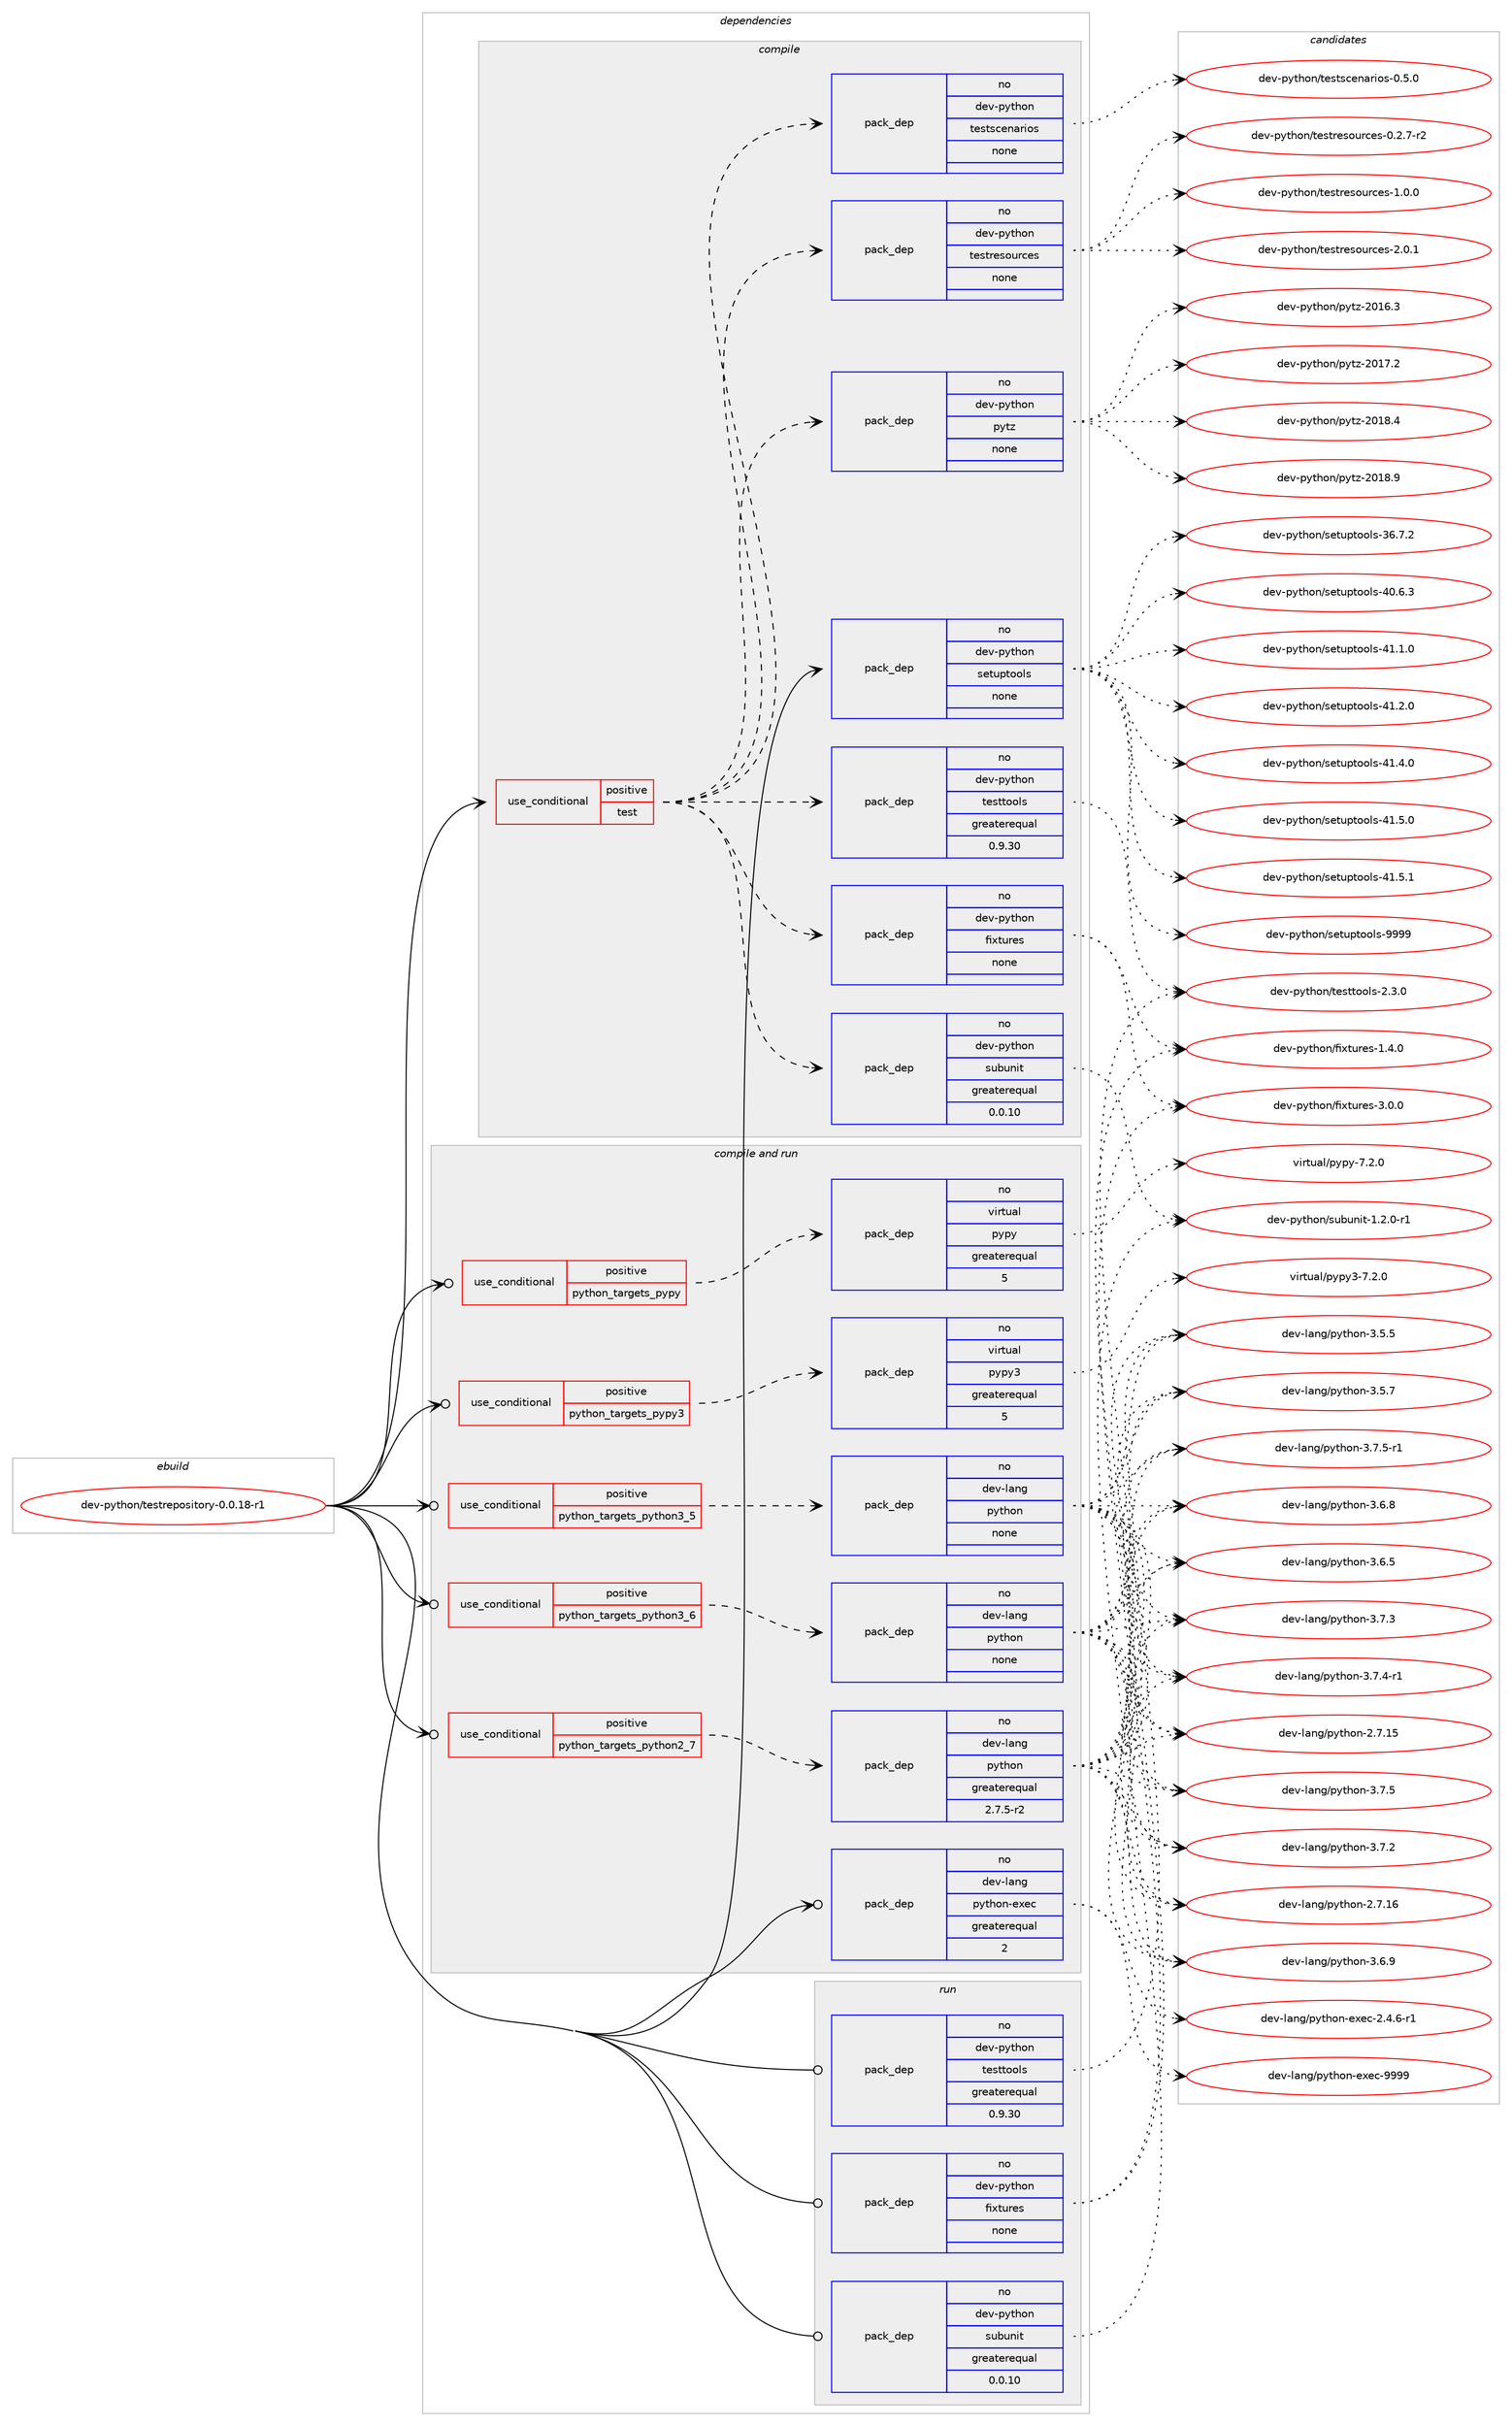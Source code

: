 digraph prolog {

# *************
# Graph options
# *************

newrank=true;
concentrate=true;
compound=true;
graph [rankdir=LR,fontname=Helvetica,fontsize=10,ranksep=1.5];#, ranksep=2.5, nodesep=0.2];
edge  [arrowhead=vee];
node  [fontname=Helvetica,fontsize=10];

# **********
# The ebuild
# **********

subgraph cluster_leftcol {
color=gray;
rank=same;
label=<<i>ebuild</i>>;
id [label="dev-python/testrepository-0.0.18-r1", color=red, width=4, href="../dev-python/testrepository-0.0.18-r1.svg"];
}

# ****************
# The dependencies
# ****************

subgraph cluster_midcol {
color=gray;
label=<<i>dependencies</i>>;
subgraph cluster_compile {
fillcolor="#eeeeee";
style=filled;
label=<<i>compile</i>>;
subgraph cond150395 {
dependency640516 [label=<<TABLE BORDER="0" CELLBORDER="1" CELLSPACING="0" CELLPADDING="4"><TR><TD ROWSPAN="3" CELLPADDING="10">use_conditional</TD></TR><TR><TD>positive</TD></TR><TR><TD>test</TD></TR></TABLE>>, shape=none, color=red];
subgraph pack478239 {
dependency640517 [label=<<TABLE BORDER="0" CELLBORDER="1" CELLSPACING="0" CELLPADDING="4" WIDTH="220"><TR><TD ROWSPAN="6" CELLPADDING="30">pack_dep</TD></TR><TR><TD WIDTH="110">no</TD></TR><TR><TD>dev-python</TD></TR><TR><TD>subunit</TD></TR><TR><TD>greaterequal</TD></TR><TR><TD>0.0.10</TD></TR></TABLE>>, shape=none, color=blue];
}
dependency640516:e -> dependency640517:w [weight=20,style="dashed",arrowhead="vee"];
subgraph pack478240 {
dependency640518 [label=<<TABLE BORDER="0" CELLBORDER="1" CELLSPACING="0" CELLPADDING="4" WIDTH="220"><TR><TD ROWSPAN="6" CELLPADDING="30">pack_dep</TD></TR><TR><TD WIDTH="110">no</TD></TR><TR><TD>dev-python</TD></TR><TR><TD>testtools</TD></TR><TR><TD>greaterequal</TD></TR><TR><TD>0.9.30</TD></TR></TABLE>>, shape=none, color=blue];
}
dependency640516:e -> dependency640518:w [weight=20,style="dashed",arrowhead="vee"];
subgraph pack478241 {
dependency640519 [label=<<TABLE BORDER="0" CELLBORDER="1" CELLSPACING="0" CELLPADDING="4" WIDTH="220"><TR><TD ROWSPAN="6" CELLPADDING="30">pack_dep</TD></TR><TR><TD WIDTH="110">no</TD></TR><TR><TD>dev-python</TD></TR><TR><TD>fixtures</TD></TR><TR><TD>none</TD></TR><TR><TD></TD></TR></TABLE>>, shape=none, color=blue];
}
dependency640516:e -> dependency640519:w [weight=20,style="dashed",arrowhead="vee"];
subgraph pack478242 {
dependency640520 [label=<<TABLE BORDER="0" CELLBORDER="1" CELLSPACING="0" CELLPADDING="4" WIDTH="220"><TR><TD ROWSPAN="6" CELLPADDING="30">pack_dep</TD></TR><TR><TD WIDTH="110">no</TD></TR><TR><TD>dev-python</TD></TR><TR><TD>testresources</TD></TR><TR><TD>none</TD></TR><TR><TD></TD></TR></TABLE>>, shape=none, color=blue];
}
dependency640516:e -> dependency640520:w [weight=20,style="dashed",arrowhead="vee"];
subgraph pack478243 {
dependency640521 [label=<<TABLE BORDER="0" CELLBORDER="1" CELLSPACING="0" CELLPADDING="4" WIDTH="220"><TR><TD ROWSPAN="6" CELLPADDING="30">pack_dep</TD></TR><TR><TD WIDTH="110">no</TD></TR><TR><TD>dev-python</TD></TR><TR><TD>testscenarios</TD></TR><TR><TD>none</TD></TR><TR><TD></TD></TR></TABLE>>, shape=none, color=blue];
}
dependency640516:e -> dependency640521:w [weight=20,style="dashed",arrowhead="vee"];
subgraph pack478244 {
dependency640522 [label=<<TABLE BORDER="0" CELLBORDER="1" CELLSPACING="0" CELLPADDING="4" WIDTH="220"><TR><TD ROWSPAN="6" CELLPADDING="30">pack_dep</TD></TR><TR><TD WIDTH="110">no</TD></TR><TR><TD>dev-python</TD></TR><TR><TD>pytz</TD></TR><TR><TD>none</TD></TR><TR><TD></TD></TR></TABLE>>, shape=none, color=blue];
}
dependency640516:e -> dependency640522:w [weight=20,style="dashed",arrowhead="vee"];
}
id:e -> dependency640516:w [weight=20,style="solid",arrowhead="vee"];
subgraph pack478245 {
dependency640523 [label=<<TABLE BORDER="0" CELLBORDER="1" CELLSPACING="0" CELLPADDING="4" WIDTH="220"><TR><TD ROWSPAN="6" CELLPADDING="30">pack_dep</TD></TR><TR><TD WIDTH="110">no</TD></TR><TR><TD>dev-python</TD></TR><TR><TD>setuptools</TD></TR><TR><TD>none</TD></TR><TR><TD></TD></TR></TABLE>>, shape=none, color=blue];
}
id:e -> dependency640523:w [weight=20,style="solid",arrowhead="vee"];
}
subgraph cluster_compileandrun {
fillcolor="#eeeeee";
style=filled;
label=<<i>compile and run</i>>;
subgraph cond150396 {
dependency640524 [label=<<TABLE BORDER="0" CELLBORDER="1" CELLSPACING="0" CELLPADDING="4"><TR><TD ROWSPAN="3" CELLPADDING="10">use_conditional</TD></TR><TR><TD>positive</TD></TR><TR><TD>python_targets_pypy</TD></TR></TABLE>>, shape=none, color=red];
subgraph pack478246 {
dependency640525 [label=<<TABLE BORDER="0" CELLBORDER="1" CELLSPACING="0" CELLPADDING="4" WIDTH="220"><TR><TD ROWSPAN="6" CELLPADDING="30">pack_dep</TD></TR><TR><TD WIDTH="110">no</TD></TR><TR><TD>virtual</TD></TR><TR><TD>pypy</TD></TR><TR><TD>greaterequal</TD></TR><TR><TD>5</TD></TR></TABLE>>, shape=none, color=blue];
}
dependency640524:e -> dependency640525:w [weight=20,style="dashed",arrowhead="vee"];
}
id:e -> dependency640524:w [weight=20,style="solid",arrowhead="odotvee"];
subgraph cond150397 {
dependency640526 [label=<<TABLE BORDER="0" CELLBORDER="1" CELLSPACING="0" CELLPADDING="4"><TR><TD ROWSPAN="3" CELLPADDING="10">use_conditional</TD></TR><TR><TD>positive</TD></TR><TR><TD>python_targets_pypy3</TD></TR></TABLE>>, shape=none, color=red];
subgraph pack478247 {
dependency640527 [label=<<TABLE BORDER="0" CELLBORDER="1" CELLSPACING="0" CELLPADDING="4" WIDTH="220"><TR><TD ROWSPAN="6" CELLPADDING="30">pack_dep</TD></TR><TR><TD WIDTH="110">no</TD></TR><TR><TD>virtual</TD></TR><TR><TD>pypy3</TD></TR><TR><TD>greaterequal</TD></TR><TR><TD>5</TD></TR></TABLE>>, shape=none, color=blue];
}
dependency640526:e -> dependency640527:w [weight=20,style="dashed",arrowhead="vee"];
}
id:e -> dependency640526:w [weight=20,style="solid",arrowhead="odotvee"];
subgraph cond150398 {
dependency640528 [label=<<TABLE BORDER="0" CELLBORDER="1" CELLSPACING="0" CELLPADDING="4"><TR><TD ROWSPAN="3" CELLPADDING="10">use_conditional</TD></TR><TR><TD>positive</TD></TR><TR><TD>python_targets_python2_7</TD></TR></TABLE>>, shape=none, color=red];
subgraph pack478248 {
dependency640529 [label=<<TABLE BORDER="0" CELLBORDER="1" CELLSPACING="0" CELLPADDING="4" WIDTH="220"><TR><TD ROWSPAN="6" CELLPADDING="30">pack_dep</TD></TR><TR><TD WIDTH="110">no</TD></TR><TR><TD>dev-lang</TD></TR><TR><TD>python</TD></TR><TR><TD>greaterequal</TD></TR><TR><TD>2.7.5-r2</TD></TR></TABLE>>, shape=none, color=blue];
}
dependency640528:e -> dependency640529:w [weight=20,style="dashed",arrowhead="vee"];
}
id:e -> dependency640528:w [weight=20,style="solid",arrowhead="odotvee"];
subgraph cond150399 {
dependency640530 [label=<<TABLE BORDER="0" CELLBORDER="1" CELLSPACING="0" CELLPADDING="4"><TR><TD ROWSPAN="3" CELLPADDING="10">use_conditional</TD></TR><TR><TD>positive</TD></TR><TR><TD>python_targets_python3_5</TD></TR></TABLE>>, shape=none, color=red];
subgraph pack478249 {
dependency640531 [label=<<TABLE BORDER="0" CELLBORDER="1" CELLSPACING="0" CELLPADDING="4" WIDTH="220"><TR><TD ROWSPAN="6" CELLPADDING="30">pack_dep</TD></TR><TR><TD WIDTH="110">no</TD></TR><TR><TD>dev-lang</TD></TR><TR><TD>python</TD></TR><TR><TD>none</TD></TR><TR><TD></TD></TR></TABLE>>, shape=none, color=blue];
}
dependency640530:e -> dependency640531:w [weight=20,style="dashed",arrowhead="vee"];
}
id:e -> dependency640530:w [weight=20,style="solid",arrowhead="odotvee"];
subgraph cond150400 {
dependency640532 [label=<<TABLE BORDER="0" CELLBORDER="1" CELLSPACING="0" CELLPADDING="4"><TR><TD ROWSPAN="3" CELLPADDING="10">use_conditional</TD></TR><TR><TD>positive</TD></TR><TR><TD>python_targets_python3_6</TD></TR></TABLE>>, shape=none, color=red];
subgraph pack478250 {
dependency640533 [label=<<TABLE BORDER="0" CELLBORDER="1" CELLSPACING="0" CELLPADDING="4" WIDTH="220"><TR><TD ROWSPAN="6" CELLPADDING="30">pack_dep</TD></TR><TR><TD WIDTH="110">no</TD></TR><TR><TD>dev-lang</TD></TR><TR><TD>python</TD></TR><TR><TD>none</TD></TR><TR><TD></TD></TR></TABLE>>, shape=none, color=blue];
}
dependency640532:e -> dependency640533:w [weight=20,style="dashed",arrowhead="vee"];
}
id:e -> dependency640532:w [weight=20,style="solid",arrowhead="odotvee"];
subgraph pack478251 {
dependency640534 [label=<<TABLE BORDER="0" CELLBORDER="1" CELLSPACING="0" CELLPADDING="4" WIDTH="220"><TR><TD ROWSPAN="6" CELLPADDING="30">pack_dep</TD></TR><TR><TD WIDTH="110">no</TD></TR><TR><TD>dev-lang</TD></TR><TR><TD>python-exec</TD></TR><TR><TD>greaterequal</TD></TR><TR><TD>2</TD></TR></TABLE>>, shape=none, color=blue];
}
id:e -> dependency640534:w [weight=20,style="solid",arrowhead="odotvee"];
}
subgraph cluster_run {
fillcolor="#eeeeee";
style=filled;
label=<<i>run</i>>;
subgraph pack478252 {
dependency640535 [label=<<TABLE BORDER="0" CELLBORDER="1" CELLSPACING="0" CELLPADDING="4" WIDTH="220"><TR><TD ROWSPAN="6" CELLPADDING="30">pack_dep</TD></TR><TR><TD WIDTH="110">no</TD></TR><TR><TD>dev-python</TD></TR><TR><TD>fixtures</TD></TR><TR><TD>none</TD></TR><TR><TD></TD></TR></TABLE>>, shape=none, color=blue];
}
id:e -> dependency640535:w [weight=20,style="solid",arrowhead="odot"];
subgraph pack478253 {
dependency640536 [label=<<TABLE BORDER="0" CELLBORDER="1" CELLSPACING="0" CELLPADDING="4" WIDTH="220"><TR><TD ROWSPAN="6" CELLPADDING="30">pack_dep</TD></TR><TR><TD WIDTH="110">no</TD></TR><TR><TD>dev-python</TD></TR><TR><TD>subunit</TD></TR><TR><TD>greaterequal</TD></TR><TR><TD>0.0.10</TD></TR></TABLE>>, shape=none, color=blue];
}
id:e -> dependency640536:w [weight=20,style="solid",arrowhead="odot"];
subgraph pack478254 {
dependency640537 [label=<<TABLE BORDER="0" CELLBORDER="1" CELLSPACING="0" CELLPADDING="4" WIDTH="220"><TR><TD ROWSPAN="6" CELLPADDING="30">pack_dep</TD></TR><TR><TD WIDTH="110">no</TD></TR><TR><TD>dev-python</TD></TR><TR><TD>testtools</TD></TR><TR><TD>greaterequal</TD></TR><TR><TD>0.9.30</TD></TR></TABLE>>, shape=none, color=blue];
}
id:e -> dependency640537:w [weight=20,style="solid",arrowhead="odot"];
}
}

# **************
# The candidates
# **************

subgraph cluster_choices {
rank=same;
color=gray;
label=<<i>candidates</i>>;

subgraph choice478239 {
color=black;
nodesep=1;
choice1001011184511212111610411111047115117981171101051164549465046484511449 [label="dev-python/subunit-1.2.0-r1", color=red, width=4,href="../dev-python/subunit-1.2.0-r1.svg"];
dependency640517:e -> choice1001011184511212111610411111047115117981171101051164549465046484511449:w [style=dotted,weight="100"];
}
subgraph choice478240 {
color=black;
nodesep=1;
choice1001011184511212111610411111047116101115116116111111108115455046514648 [label="dev-python/testtools-2.3.0", color=red, width=4,href="../dev-python/testtools-2.3.0.svg"];
dependency640518:e -> choice1001011184511212111610411111047116101115116116111111108115455046514648:w [style=dotted,weight="100"];
}
subgraph choice478241 {
color=black;
nodesep=1;
choice1001011184511212111610411111047102105120116117114101115454946524648 [label="dev-python/fixtures-1.4.0", color=red, width=4,href="../dev-python/fixtures-1.4.0.svg"];
choice1001011184511212111610411111047102105120116117114101115455146484648 [label="dev-python/fixtures-3.0.0", color=red, width=4,href="../dev-python/fixtures-3.0.0.svg"];
dependency640519:e -> choice1001011184511212111610411111047102105120116117114101115454946524648:w [style=dotted,weight="100"];
dependency640519:e -> choice1001011184511212111610411111047102105120116117114101115455146484648:w [style=dotted,weight="100"];
}
subgraph choice478242 {
color=black;
nodesep=1;
choice1001011184511212111610411111047116101115116114101115111117114991011154548465046554511450 [label="dev-python/testresources-0.2.7-r2", color=red, width=4,href="../dev-python/testresources-0.2.7-r2.svg"];
choice100101118451121211161041111104711610111511611410111511111711499101115454946484648 [label="dev-python/testresources-1.0.0", color=red, width=4,href="../dev-python/testresources-1.0.0.svg"];
choice100101118451121211161041111104711610111511611410111511111711499101115455046484649 [label="dev-python/testresources-2.0.1", color=red, width=4,href="../dev-python/testresources-2.0.1.svg"];
dependency640520:e -> choice1001011184511212111610411111047116101115116114101115111117114991011154548465046554511450:w [style=dotted,weight="100"];
dependency640520:e -> choice100101118451121211161041111104711610111511611410111511111711499101115454946484648:w [style=dotted,weight="100"];
dependency640520:e -> choice100101118451121211161041111104711610111511611410111511111711499101115455046484649:w [style=dotted,weight="100"];
}
subgraph choice478243 {
color=black;
nodesep=1;
choice10010111845112121116104111110471161011151161159910111097114105111115454846534648 [label="dev-python/testscenarios-0.5.0", color=red, width=4,href="../dev-python/testscenarios-0.5.0.svg"];
dependency640521:e -> choice10010111845112121116104111110471161011151161159910111097114105111115454846534648:w [style=dotted,weight="100"];
}
subgraph choice478244 {
color=black;
nodesep=1;
choice100101118451121211161041111104711212111612245504849544651 [label="dev-python/pytz-2016.3", color=red, width=4,href="../dev-python/pytz-2016.3.svg"];
choice100101118451121211161041111104711212111612245504849554650 [label="dev-python/pytz-2017.2", color=red, width=4,href="../dev-python/pytz-2017.2.svg"];
choice100101118451121211161041111104711212111612245504849564652 [label="dev-python/pytz-2018.4", color=red, width=4,href="../dev-python/pytz-2018.4.svg"];
choice100101118451121211161041111104711212111612245504849564657 [label="dev-python/pytz-2018.9", color=red, width=4,href="../dev-python/pytz-2018.9.svg"];
dependency640522:e -> choice100101118451121211161041111104711212111612245504849544651:w [style=dotted,weight="100"];
dependency640522:e -> choice100101118451121211161041111104711212111612245504849554650:w [style=dotted,weight="100"];
dependency640522:e -> choice100101118451121211161041111104711212111612245504849564652:w [style=dotted,weight="100"];
dependency640522:e -> choice100101118451121211161041111104711212111612245504849564657:w [style=dotted,weight="100"];
}
subgraph choice478245 {
color=black;
nodesep=1;
choice100101118451121211161041111104711510111611711211611111110811545515446554650 [label="dev-python/setuptools-36.7.2", color=red, width=4,href="../dev-python/setuptools-36.7.2.svg"];
choice100101118451121211161041111104711510111611711211611111110811545524846544651 [label="dev-python/setuptools-40.6.3", color=red, width=4,href="../dev-python/setuptools-40.6.3.svg"];
choice100101118451121211161041111104711510111611711211611111110811545524946494648 [label="dev-python/setuptools-41.1.0", color=red, width=4,href="../dev-python/setuptools-41.1.0.svg"];
choice100101118451121211161041111104711510111611711211611111110811545524946504648 [label="dev-python/setuptools-41.2.0", color=red, width=4,href="../dev-python/setuptools-41.2.0.svg"];
choice100101118451121211161041111104711510111611711211611111110811545524946524648 [label="dev-python/setuptools-41.4.0", color=red, width=4,href="../dev-python/setuptools-41.4.0.svg"];
choice100101118451121211161041111104711510111611711211611111110811545524946534648 [label="dev-python/setuptools-41.5.0", color=red, width=4,href="../dev-python/setuptools-41.5.0.svg"];
choice100101118451121211161041111104711510111611711211611111110811545524946534649 [label="dev-python/setuptools-41.5.1", color=red, width=4,href="../dev-python/setuptools-41.5.1.svg"];
choice10010111845112121116104111110471151011161171121161111111081154557575757 [label="dev-python/setuptools-9999", color=red, width=4,href="../dev-python/setuptools-9999.svg"];
dependency640523:e -> choice100101118451121211161041111104711510111611711211611111110811545515446554650:w [style=dotted,weight="100"];
dependency640523:e -> choice100101118451121211161041111104711510111611711211611111110811545524846544651:w [style=dotted,weight="100"];
dependency640523:e -> choice100101118451121211161041111104711510111611711211611111110811545524946494648:w [style=dotted,weight="100"];
dependency640523:e -> choice100101118451121211161041111104711510111611711211611111110811545524946504648:w [style=dotted,weight="100"];
dependency640523:e -> choice100101118451121211161041111104711510111611711211611111110811545524946524648:w [style=dotted,weight="100"];
dependency640523:e -> choice100101118451121211161041111104711510111611711211611111110811545524946534648:w [style=dotted,weight="100"];
dependency640523:e -> choice100101118451121211161041111104711510111611711211611111110811545524946534649:w [style=dotted,weight="100"];
dependency640523:e -> choice10010111845112121116104111110471151011161171121161111111081154557575757:w [style=dotted,weight="100"];
}
subgraph choice478246 {
color=black;
nodesep=1;
choice1181051141161179710847112121112121455546504648 [label="virtual/pypy-7.2.0", color=red, width=4,href="../virtual/pypy-7.2.0.svg"];
dependency640525:e -> choice1181051141161179710847112121112121455546504648:w [style=dotted,weight="100"];
}
subgraph choice478247 {
color=black;
nodesep=1;
choice118105114116117971084711212111212151455546504648 [label="virtual/pypy3-7.2.0", color=red, width=4,href="../virtual/pypy3-7.2.0.svg"];
dependency640527:e -> choice118105114116117971084711212111212151455546504648:w [style=dotted,weight="100"];
}
subgraph choice478248 {
color=black;
nodesep=1;
choice10010111845108971101034711212111610411111045504655464953 [label="dev-lang/python-2.7.15", color=red, width=4,href="../dev-lang/python-2.7.15.svg"];
choice10010111845108971101034711212111610411111045504655464954 [label="dev-lang/python-2.7.16", color=red, width=4,href="../dev-lang/python-2.7.16.svg"];
choice100101118451089711010347112121116104111110455146534653 [label="dev-lang/python-3.5.5", color=red, width=4,href="../dev-lang/python-3.5.5.svg"];
choice100101118451089711010347112121116104111110455146534655 [label="dev-lang/python-3.5.7", color=red, width=4,href="../dev-lang/python-3.5.7.svg"];
choice100101118451089711010347112121116104111110455146544653 [label="dev-lang/python-3.6.5", color=red, width=4,href="../dev-lang/python-3.6.5.svg"];
choice100101118451089711010347112121116104111110455146544656 [label="dev-lang/python-3.6.8", color=red, width=4,href="../dev-lang/python-3.6.8.svg"];
choice100101118451089711010347112121116104111110455146544657 [label="dev-lang/python-3.6.9", color=red, width=4,href="../dev-lang/python-3.6.9.svg"];
choice100101118451089711010347112121116104111110455146554650 [label="dev-lang/python-3.7.2", color=red, width=4,href="../dev-lang/python-3.7.2.svg"];
choice100101118451089711010347112121116104111110455146554651 [label="dev-lang/python-3.7.3", color=red, width=4,href="../dev-lang/python-3.7.3.svg"];
choice1001011184510897110103471121211161041111104551465546524511449 [label="dev-lang/python-3.7.4-r1", color=red, width=4,href="../dev-lang/python-3.7.4-r1.svg"];
choice100101118451089711010347112121116104111110455146554653 [label="dev-lang/python-3.7.5", color=red, width=4,href="../dev-lang/python-3.7.5.svg"];
choice1001011184510897110103471121211161041111104551465546534511449 [label="dev-lang/python-3.7.5-r1", color=red, width=4,href="../dev-lang/python-3.7.5-r1.svg"];
dependency640529:e -> choice10010111845108971101034711212111610411111045504655464953:w [style=dotted,weight="100"];
dependency640529:e -> choice10010111845108971101034711212111610411111045504655464954:w [style=dotted,weight="100"];
dependency640529:e -> choice100101118451089711010347112121116104111110455146534653:w [style=dotted,weight="100"];
dependency640529:e -> choice100101118451089711010347112121116104111110455146534655:w [style=dotted,weight="100"];
dependency640529:e -> choice100101118451089711010347112121116104111110455146544653:w [style=dotted,weight="100"];
dependency640529:e -> choice100101118451089711010347112121116104111110455146544656:w [style=dotted,weight="100"];
dependency640529:e -> choice100101118451089711010347112121116104111110455146544657:w [style=dotted,weight="100"];
dependency640529:e -> choice100101118451089711010347112121116104111110455146554650:w [style=dotted,weight="100"];
dependency640529:e -> choice100101118451089711010347112121116104111110455146554651:w [style=dotted,weight="100"];
dependency640529:e -> choice1001011184510897110103471121211161041111104551465546524511449:w [style=dotted,weight="100"];
dependency640529:e -> choice100101118451089711010347112121116104111110455146554653:w [style=dotted,weight="100"];
dependency640529:e -> choice1001011184510897110103471121211161041111104551465546534511449:w [style=dotted,weight="100"];
}
subgraph choice478249 {
color=black;
nodesep=1;
choice10010111845108971101034711212111610411111045504655464953 [label="dev-lang/python-2.7.15", color=red, width=4,href="../dev-lang/python-2.7.15.svg"];
choice10010111845108971101034711212111610411111045504655464954 [label="dev-lang/python-2.7.16", color=red, width=4,href="../dev-lang/python-2.7.16.svg"];
choice100101118451089711010347112121116104111110455146534653 [label="dev-lang/python-3.5.5", color=red, width=4,href="../dev-lang/python-3.5.5.svg"];
choice100101118451089711010347112121116104111110455146534655 [label="dev-lang/python-3.5.7", color=red, width=4,href="../dev-lang/python-3.5.7.svg"];
choice100101118451089711010347112121116104111110455146544653 [label="dev-lang/python-3.6.5", color=red, width=4,href="../dev-lang/python-3.6.5.svg"];
choice100101118451089711010347112121116104111110455146544656 [label="dev-lang/python-3.6.8", color=red, width=4,href="../dev-lang/python-3.6.8.svg"];
choice100101118451089711010347112121116104111110455146544657 [label="dev-lang/python-3.6.9", color=red, width=4,href="../dev-lang/python-3.6.9.svg"];
choice100101118451089711010347112121116104111110455146554650 [label="dev-lang/python-3.7.2", color=red, width=4,href="../dev-lang/python-3.7.2.svg"];
choice100101118451089711010347112121116104111110455146554651 [label="dev-lang/python-3.7.3", color=red, width=4,href="../dev-lang/python-3.7.3.svg"];
choice1001011184510897110103471121211161041111104551465546524511449 [label="dev-lang/python-3.7.4-r1", color=red, width=4,href="../dev-lang/python-3.7.4-r1.svg"];
choice100101118451089711010347112121116104111110455146554653 [label="dev-lang/python-3.7.5", color=red, width=4,href="../dev-lang/python-3.7.5.svg"];
choice1001011184510897110103471121211161041111104551465546534511449 [label="dev-lang/python-3.7.5-r1", color=red, width=4,href="../dev-lang/python-3.7.5-r1.svg"];
dependency640531:e -> choice10010111845108971101034711212111610411111045504655464953:w [style=dotted,weight="100"];
dependency640531:e -> choice10010111845108971101034711212111610411111045504655464954:w [style=dotted,weight="100"];
dependency640531:e -> choice100101118451089711010347112121116104111110455146534653:w [style=dotted,weight="100"];
dependency640531:e -> choice100101118451089711010347112121116104111110455146534655:w [style=dotted,weight="100"];
dependency640531:e -> choice100101118451089711010347112121116104111110455146544653:w [style=dotted,weight="100"];
dependency640531:e -> choice100101118451089711010347112121116104111110455146544656:w [style=dotted,weight="100"];
dependency640531:e -> choice100101118451089711010347112121116104111110455146544657:w [style=dotted,weight="100"];
dependency640531:e -> choice100101118451089711010347112121116104111110455146554650:w [style=dotted,weight="100"];
dependency640531:e -> choice100101118451089711010347112121116104111110455146554651:w [style=dotted,weight="100"];
dependency640531:e -> choice1001011184510897110103471121211161041111104551465546524511449:w [style=dotted,weight="100"];
dependency640531:e -> choice100101118451089711010347112121116104111110455146554653:w [style=dotted,weight="100"];
dependency640531:e -> choice1001011184510897110103471121211161041111104551465546534511449:w [style=dotted,weight="100"];
}
subgraph choice478250 {
color=black;
nodesep=1;
choice10010111845108971101034711212111610411111045504655464953 [label="dev-lang/python-2.7.15", color=red, width=4,href="../dev-lang/python-2.7.15.svg"];
choice10010111845108971101034711212111610411111045504655464954 [label="dev-lang/python-2.7.16", color=red, width=4,href="../dev-lang/python-2.7.16.svg"];
choice100101118451089711010347112121116104111110455146534653 [label="dev-lang/python-3.5.5", color=red, width=4,href="../dev-lang/python-3.5.5.svg"];
choice100101118451089711010347112121116104111110455146534655 [label="dev-lang/python-3.5.7", color=red, width=4,href="../dev-lang/python-3.5.7.svg"];
choice100101118451089711010347112121116104111110455146544653 [label="dev-lang/python-3.6.5", color=red, width=4,href="../dev-lang/python-3.6.5.svg"];
choice100101118451089711010347112121116104111110455146544656 [label="dev-lang/python-3.6.8", color=red, width=4,href="../dev-lang/python-3.6.8.svg"];
choice100101118451089711010347112121116104111110455146544657 [label="dev-lang/python-3.6.9", color=red, width=4,href="../dev-lang/python-3.6.9.svg"];
choice100101118451089711010347112121116104111110455146554650 [label="dev-lang/python-3.7.2", color=red, width=4,href="../dev-lang/python-3.7.2.svg"];
choice100101118451089711010347112121116104111110455146554651 [label="dev-lang/python-3.7.3", color=red, width=4,href="../dev-lang/python-3.7.3.svg"];
choice1001011184510897110103471121211161041111104551465546524511449 [label="dev-lang/python-3.7.4-r1", color=red, width=4,href="../dev-lang/python-3.7.4-r1.svg"];
choice100101118451089711010347112121116104111110455146554653 [label="dev-lang/python-3.7.5", color=red, width=4,href="../dev-lang/python-3.7.5.svg"];
choice1001011184510897110103471121211161041111104551465546534511449 [label="dev-lang/python-3.7.5-r1", color=red, width=4,href="../dev-lang/python-3.7.5-r1.svg"];
dependency640533:e -> choice10010111845108971101034711212111610411111045504655464953:w [style=dotted,weight="100"];
dependency640533:e -> choice10010111845108971101034711212111610411111045504655464954:w [style=dotted,weight="100"];
dependency640533:e -> choice100101118451089711010347112121116104111110455146534653:w [style=dotted,weight="100"];
dependency640533:e -> choice100101118451089711010347112121116104111110455146534655:w [style=dotted,weight="100"];
dependency640533:e -> choice100101118451089711010347112121116104111110455146544653:w [style=dotted,weight="100"];
dependency640533:e -> choice100101118451089711010347112121116104111110455146544656:w [style=dotted,weight="100"];
dependency640533:e -> choice100101118451089711010347112121116104111110455146544657:w [style=dotted,weight="100"];
dependency640533:e -> choice100101118451089711010347112121116104111110455146554650:w [style=dotted,weight="100"];
dependency640533:e -> choice100101118451089711010347112121116104111110455146554651:w [style=dotted,weight="100"];
dependency640533:e -> choice1001011184510897110103471121211161041111104551465546524511449:w [style=dotted,weight="100"];
dependency640533:e -> choice100101118451089711010347112121116104111110455146554653:w [style=dotted,weight="100"];
dependency640533:e -> choice1001011184510897110103471121211161041111104551465546534511449:w [style=dotted,weight="100"];
}
subgraph choice478251 {
color=black;
nodesep=1;
choice10010111845108971101034711212111610411111045101120101994550465246544511449 [label="dev-lang/python-exec-2.4.6-r1", color=red, width=4,href="../dev-lang/python-exec-2.4.6-r1.svg"];
choice10010111845108971101034711212111610411111045101120101994557575757 [label="dev-lang/python-exec-9999", color=red, width=4,href="../dev-lang/python-exec-9999.svg"];
dependency640534:e -> choice10010111845108971101034711212111610411111045101120101994550465246544511449:w [style=dotted,weight="100"];
dependency640534:e -> choice10010111845108971101034711212111610411111045101120101994557575757:w [style=dotted,weight="100"];
}
subgraph choice478252 {
color=black;
nodesep=1;
choice1001011184511212111610411111047102105120116117114101115454946524648 [label="dev-python/fixtures-1.4.0", color=red, width=4,href="../dev-python/fixtures-1.4.0.svg"];
choice1001011184511212111610411111047102105120116117114101115455146484648 [label="dev-python/fixtures-3.0.0", color=red, width=4,href="../dev-python/fixtures-3.0.0.svg"];
dependency640535:e -> choice1001011184511212111610411111047102105120116117114101115454946524648:w [style=dotted,weight="100"];
dependency640535:e -> choice1001011184511212111610411111047102105120116117114101115455146484648:w [style=dotted,weight="100"];
}
subgraph choice478253 {
color=black;
nodesep=1;
choice1001011184511212111610411111047115117981171101051164549465046484511449 [label="dev-python/subunit-1.2.0-r1", color=red, width=4,href="../dev-python/subunit-1.2.0-r1.svg"];
dependency640536:e -> choice1001011184511212111610411111047115117981171101051164549465046484511449:w [style=dotted,weight="100"];
}
subgraph choice478254 {
color=black;
nodesep=1;
choice1001011184511212111610411111047116101115116116111111108115455046514648 [label="dev-python/testtools-2.3.0", color=red, width=4,href="../dev-python/testtools-2.3.0.svg"];
dependency640537:e -> choice1001011184511212111610411111047116101115116116111111108115455046514648:w [style=dotted,weight="100"];
}
}

}

